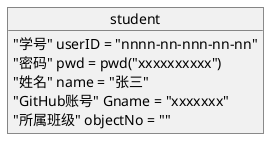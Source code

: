 @startuml student
object student{
    "学号" userID = "nnnn-nn-nnn-nn-nn"
    "密码" pwd = pwd("xxxxxxxxxx")
    "姓名" name = "张三"
    "GitHub账号" Gname = "xxxxxxx"
    "所属班级" objectNo = ""
}
@enduml

@startuml teacher
object teacher{
    "工号" userID = "nn-nnnn"
    "密码" pwd = pwd("xxxxxxxxxx")
    "姓名" name = "李四"
    "GitHub账号" Gname = "xxxxxxx"
    "职称" title = "教授/副教授/..."
    "学位" degree = "专/本/..."
    "所属院系" instituteNo = "nn"
}
@enduml

@startuml admin
object admin{
    "工号" userID = "nn-nnnn"
    "密码" pwd = pwd("xxxxxxxxxx")
    "姓名" name = "王五"
    "所属院系" instituteNo = "nn"
}
@enduml

@startuml institute
object clazz{
    "班级编号" objectNo = "nnnn-nn-nnn-nn"
    "班级" objectName = "2015级-xxx专业-n班"
    "学历" education = "专/本/..."
    "所属专业" majorNo = "nnn"
}
object major{
    "专业编号" majorNo = "nnn"
    "专业名称" majorName = "xxxx专业"
    "所属院系" instituteNo = "nn"
}
object institute{
    "院系编号" instituteNo = "nn"
    "院系名称" instituteName = "xxx系(学院)"
    "办公电话" telephone = "nnnnnnnnn"
}
clazz "N" o-- "1" major
major *-- institute
@enduml

@startuml cexperiment
object cexperiment{
    "课程实验编号" experimentNo = "nnn-nnn-nn"
    "课程实验标题" title = "xxxxxx"
    "课程实验简介" info = "xxxxxxxxxxxxxxxx"
    "课程实验提交地址" address = "https://github.com/xxxxxxxx"
    "课程实验成绩" score = "nnn"
    "所属课程" courseNo = "nnn-nnn"
}
object experimentclause{
    "课程实验评价项编号" experimentclauseNo = "nnn-nnn-nn-nn"
    "评价项名称" title = "xxxxxx"
    "评价" evaluate = "xxxxxxxxxxxxxxxxxxxxxxxxx"
    "分数" score = "nnn"
    "所属课程实验" experimentNo = "nnn-nnn-nn"
}
cexperiment "N" -- "1" course
@enduml
@startuml course
object course{
    "课程号" courseNo = "nnn-nnn"
    "课程名称" courseName = "xxxx"
    "学分" creditHour = "n"
    "学时" courseHour = "n"
    "先修课程" priorCourse = "nnn-nnn"
    "所属专业" majorNo = "nnn"
}
@enduml
@startuml courseClass
object courseClass{
    "所属课程" courseNo = "nnn-nnn"
    "开课班号" cClassNo = "nnnn-n-nnnn"
    "选修人数" count = "nn"
    "开课学期" term = "n"
    "开课时间" time = ""
    "任课教师" teacherNo = "nn-nnnn"
}
@enduml
@startuml S_C
object S_C{
    "所属课程" courseNo = "nnn-nnn"
    "开课班号" cClassNo = "nnnn-n-nnnn"
    "学号" studentID = "nnnn-nn-nnn-nn-nn"
    "成绩" score = "nn"
}
@enduml
